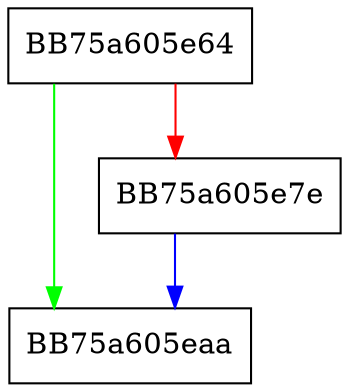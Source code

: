 digraph swap {
  node [shape="box"];
  graph [splines=ortho];
  BB75a605e64 -> BB75a605eaa [color="green"];
  BB75a605e64 -> BB75a605e7e [color="red"];
  BB75a605e7e -> BB75a605eaa [color="blue"];
}